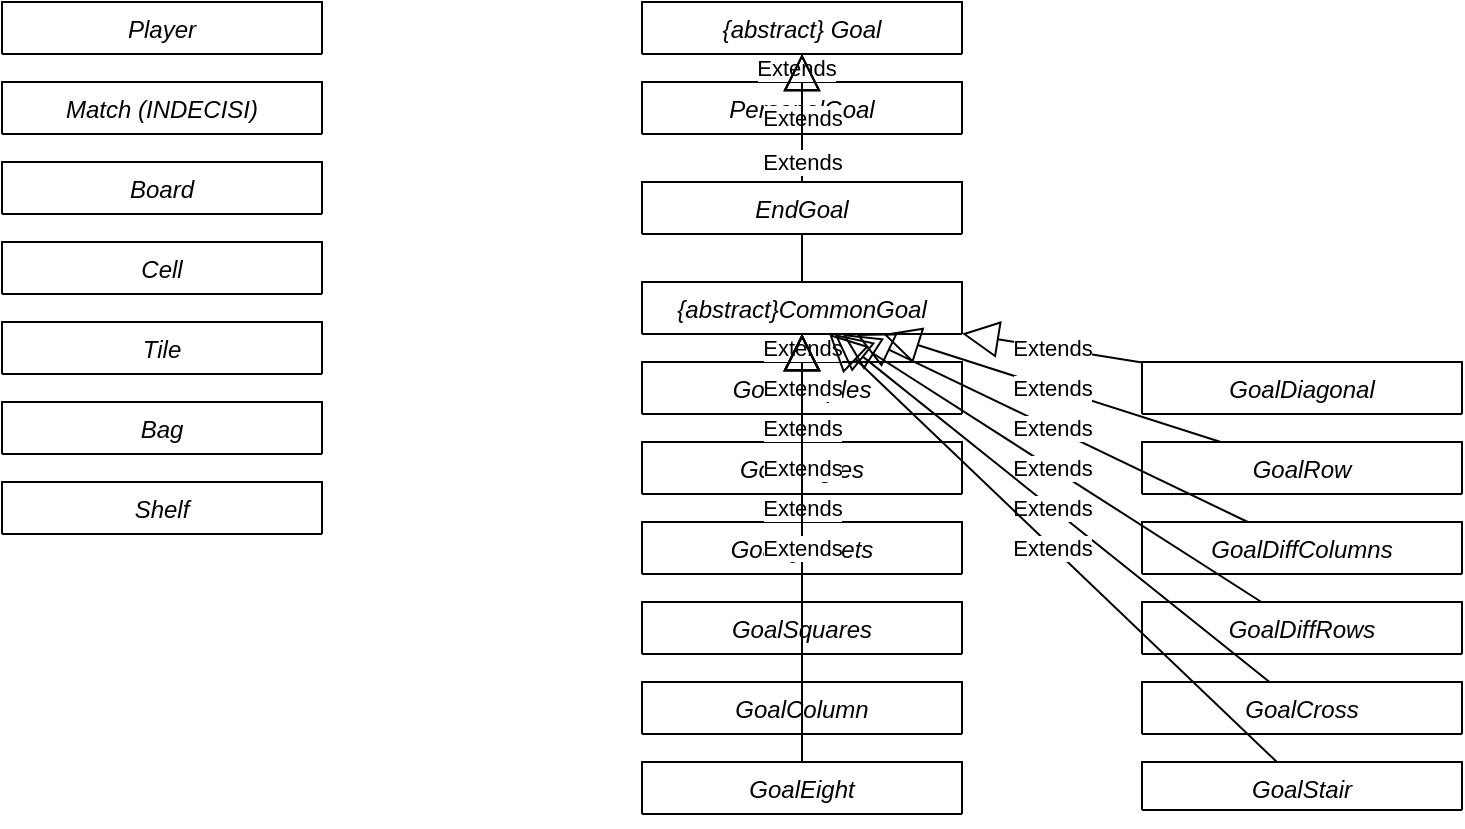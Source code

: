 <mxfile version="21.0.2" type="github">
  <diagram id="C5RBs43oDa-KdzZeNtuy" name="Page-1">
    <mxGraphModel dx="989" dy="578" grid="1" gridSize="10" guides="1" tooltips="1" connect="1" arrows="1" fold="1" page="1" pageScale="1" pageWidth="827" pageHeight="1169" math="0" shadow="0">
      <root>
        <mxCell id="WIyWlLk6GJQsqaUBKTNV-0" />
        <mxCell id="WIyWlLk6GJQsqaUBKTNV-1" parent="WIyWlLk6GJQsqaUBKTNV-0" />
        <mxCell id="zkfFHV4jXpPFQw0GAbJ--0" value="Player" style="swimlane;fontStyle=2;align=center;verticalAlign=top;childLayout=stackLayout;horizontal=1;startSize=26;horizontalStack=0;resizeParent=1;resizeLast=0;collapsible=1;marginBottom=0;rounded=0;shadow=0;strokeWidth=1;" parent="WIyWlLk6GJQsqaUBKTNV-1" vertex="1" collapsed="1">
          <mxGeometry x="20" y="40" width="160" height="26" as="geometry">
            <mxRectangle x="20" y="40" width="230" height="216" as="alternateBounds" />
          </mxGeometry>
        </mxCell>
        <mxCell id="zkfFHV4jXpPFQw0GAbJ--1" value="-nickname: String" style="text;align=left;verticalAlign=top;spacingLeft=4;spacingRight=4;overflow=hidden;rotatable=0;points=[[0,0.5],[1,0.5]];portConstraint=eastwest;" parent="zkfFHV4jXpPFQw0GAbJ--0" vertex="1">
          <mxGeometry y="26" width="230" height="26" as="geometry" />
        </mxCell>
        <mxCell id="e0WzOMO28qVKv0x1JUqY-1" value="-chair: boolean" style="text;align=left;verticalAlign=top;spacingLeft=4;spacingRight=4;overflow=hidden;rotatable=0;points=[[0,0.5],[1,0.5]];portConstraint=eastwest;rounded=0;shadow=0;html=0;" vertex="1" parent="zkfFHV4jXpPFQw0GAbJ--0">
          <mxGeometry y="52" width="230" height="26" as="geometry" />
        </mxCell>
        <mxCell id="e0WzOMO28qVKv0x1JUqY-27" value="-myShelf: Shelf" style="text;align=left;verticalAlign=top;spacingLeft=4;spacingRight=4;overflow=hidden;rotatable=0;points=[[0,0.5],[1,0.5]];portConstraint=eastwest;rounded=0;shadow=0;html=0;" vertex="1" parent="zkfFHV4jXpPFQw0GAbJ--0">
          <mxGeometry y="78" width="230" height="26" as="geometry" />
        </mxCell>
        <mxCell id="e0WzOMO28qVKv0x1JUqY-28" value="-myGoal: PersonalGoal" style="text;align=left;verticalAlign=top;spacingLeft=4;spacingRight=4;overflow=hidden;rotatable=0;points=[[0,0.5],[1,0.5]];portConstraint=eastwest;rounded=0;shadow=0;html=0;" vertex="1" parent="zkfFHV4jXpPFQw0GAbJ--0">
          <mxGeometry y="104" width="230" height="26" as="geometry" />
        </mxCell>
        <mxCell id="zkfFHV4jXpPFQw0GAbJ--4" value="" style="line;html=1;strokeWidth=1;align=left;verticalAlign=middle;spacingTop=-1;spacingLeft=3;spacingRight=3;rotatable=0;labelPosition=right;points=[];portConstraint=eastwest;" parent="zkfFHV4jXpPFQw0GAbJ--0" vertex="1">
          <mxGeometry y="130" width="230" height="8" as="geometry" />
        </mxCell>
        <mxCell id="zkfFHV4jXpPFQw0GAbJ--5" value="+Player(n: String, c: boolean): Player" style="text;align=left;verticalAlign=top;spacingLeft=4;spacingRight=4;overflow=hidden;rotatable=0;points=[[0,0.5],[1,0.5]];portConstraint=eastwest;" parent="zkfFHV4jXpPFQw0GAbJ--0" vertex="1">
          <mxGeometry y="138" width="230" height="26" as="geometry" />
        </mxCell>
        <mxCell id="e0WzOMO28qVKv0x1JUqY-3" value="+getNickname(): String" style="text;align=left;verticalAlign=top;spacingLeft=4;spacingRight=4;overflow=hidden;rotatable=0;points=[[0,0.5],[1,0.5]];portConstraint=eastwest;" vertex="1" parent="zkfFHV4jXpPFQw0GAbJ--0">
          <mxGeometry y="164" width="230" height="26" as="geometry" />
        </mxCell>
        <mxCell id="e0WzOMO28qVKv0x1JUqY-4" value="+getChair(): boolean" style="text;align=left;verticalAlign=top;spacingLeft=4;spacingRight=4;overflow=hidden;rotatable=0;points=[[0,0.5],[1,0.5]];portConstraint=eastwest;" vertex="1" parent="zkfFHV4jXpPFQw0GAbJ--0">
          <mxGeometry y="190" width="230" height="26" as="geometry" />
        </mxCell>
        <mxCell id="e0WzOMO28qVKv0x1JUqY-18" value="Match (INDECISI)" style="swimlane;fontStyle=2;align=center;verticalAlign=top;childLayout=stackLayout;horizontal=1;startSize=26;horizontalStack=0;resizeParent=1;resizeLast=0;collapsible=1;marginBottom=0;rounded=0;shadow=0;strokeWidth=1;" vertex="1" collapsed="1" parent="WIyWlLk6GJQsqaUBKTNV-1">
          <mxGeometry x="20" y="80" width="160" height="26" as="geometry">
            <mxRectangle x="20" y="80" width="300" height="140" as="alternateBounds" />
          </mxGeometry>
        </mxCell>
        <mxCell id="e0WzOMO28qVKv0x1JUqY-19" value="-currentBoard: Board" style="text;align=left;verticalAlign=top;spacingLeft=4;spacingRight=4;overflow=hidden;rotatable=0;points=[[0,0.5],[1,0.5]];portConstraint=eastwest;" vertex="1" parent="e0WzOMO28qVKv0x1JUqY-18">
          <mxGeometry y="26" width="300" height="26" as="geometry" />
        </mxCell>
        <mxCell id="e0WzOMO28qVKv0x1JUqY-20" value="-listOfPlayer: List&lt;Player&gt;" style="text;align=left;verticalAlign=top;spacingLeft=4;spacingRight=4;overflow=hidden;rotatable=0;points=[[0,0.5],[1,0.5]];portConstraint=eastwest;" vertex="1" parent="e0WzOMO28qVKv0x1JUqY-18">
          <mxGeometry y="52" width="300" height="26" as="geometry" />
        </mxCell>
        <mxCell id="e0WzOMO28qVKv0x1JUqY-24" value="-firstMatch: boolean" style="text;align=left;verticalAlign=top;spacingLeft=4;spacingRight=4;overflow=hidden;rotatable=0;points=[[0,0.5],[1,0.5]];portConstraint=eastwest;" vertex="1" parent="e0WzOMO28qVKv0x1JUqY-18">
          <mxGeometry y="78" width="300" height="26" as="geometry" />
        </mxCell>
        <mxCell id="e0WzOMO28qVKv0x1JUqY-22" value="" style="line;html=1;strokeWidth=1;align=left;verticalAlign=middle;spacingTop=-1;spacingLeft=3;spacingRight=3;rotatable=0;labelPosition=right;points=[];portConstraint=eastwest;" vertex="1" parent="e0WzOMO28qVKv0x1JUqY-18">
          <mxGeometry y="104" width="300" height="8" as="geometry" />
        </mxCell>
        <mxCell id="e0WzOMO28qVKv0x1JUqY-23" value="+Match(fm: boolean, pl: List&lt;Player&gt;): Match" style="text;align=left;verticalAlign=top;spacingLeft=4;spacingRight=4;overflow=hidden;rotatable=0;points=[[0,0.5],[1,0.5]];portConstraint=eastwest;" vertex="1" parent="e0WzOMO28qVKv0x1JUqY-18">
          <mxGeometry y="112" width="300" height="26" as="geometry" />
        </mxCell>
        <mxCell id="e0WzOMO28qVKv0x1JUqY-29" value="Cell" style="swimlane;fontStyle=2;align=center;verticalAlign=top;childLayout=stackLayout;horizontal=1;startSize=26;horizontalStack=0;resizeParent=1;resizeLast=0;collapsible=1;marginBottom=0;rounded=0;shadow=0;strokeWidth=1;" vertex="1" collapsed="1" parent="WIyWlLk6GJQsqaUBKTNV-1">
          <mxGeometry x="20" y="160" width="160" height="26" as="geometry">
            <mxRectangle x="20" y="160" width="300" height="170" as="alternateBounds" />
          </mxGeometry>
        </mxCell>
        <mxCell id="e0WzOMO28qVKv0x1JUqY-34" value="-type: int&#xa;" style="text;align=left;verticalAlign=top;spacingLeft=4;spacingRight=4;overflow=hidden;rotatable=0;points=[[0,0.5],[1,0.5]];portConstraint=eastwest;" vertex="1" parent="e0WzOMO28qVKv0x1JUqY-29">
          <mxGeometry y="26" width="300" height="26" as="geometry" />
        </mxCell>
        <mxCell id="e0WzOMO28qVKv0x1JUqY-39" value="-containedTile: Tile&#xa;" style="text;align=left;verticalAlign=top;spacingLeft=4;spacingRight=4;overflow=hidden;rotatable=0;points=[[0,0.5],[1,0.5]];portConstraint=eastwest;" vertex="1" parent="e0WzOMO28qVKv0x1JUqY-29">
          <mxGeometry y="52" width="300" height="26" as="geometry" />
        </mxCell>
        <mxCell id="e0WzOMO28qVKv0x1JUqY-40" value="-containedTile: Tile&#xa;" style="text;align=left;verticalAlign=top;spacingLeft=4;spacingRight=4;overflow=hidden;rotatable=0;points=[[0,0.5],[1,0.5]];portConstraint=eastwest;" vertex="1" parent="e0WzOMO28qVKv0x1JUqY-29">
          <mxGeometry y="78" width="300" height="26" as="geometry" />
        </mxCell>
        <mxCell id="e0WzOMO28qVKv0x1JUqY-35" value="" style="line;html=1;strokeWidth=1;align=left;verticalAlign=middle;spacingTop=-1;spacingLeft=3;spacingRight=3;rotatable=0;labelPosition=right;points=[];portConstraint=eastwest;" vertex="1" parent="e0WzOMO28qVKv0x1JUqY-29">
          <mxGeometry y="104" width="300" height="8" as="geometry" />
        </mxCell>
        <mxCell id="e0WzOMO28qVKv0x1JUqY-36" value="+Cell(t: int): Cell" style="text;align=left;verticalAlign=top;spacingLeft=4;spacingRight=4;overflow=hidden;rotatable=0;points=[[0,0.5],[1,0.5]];portConstraint=eastwest;" vertex="1" parent="e0WzOMO28qVKv0x1JUqY-29">
          <mxGeometry y="112" width="300" height="26" as="geometry" />
        </mxCell>
        <mxCell id="e0WzOMO28qVKv0x1JUqY-41" value="+isEmpty(): boolean" style="text;align=left;verticalAlign=top;spacingLeft=4;spacingRight=4;overflow=hidden;rotatable=0;points=[[0,0.5],[1,0.5]];portConstraint=eastwest;" vertex="1" parent="e0WzOMO28qVKv0x1JUqY-29">
          <mxGeometry y="138" width="300" height="26" as="geometry" />
        </mxCell>
        <mxCell id="e0WzOMO28qVKv0x1JUqY-42" value="Tile" style="swimlane;fontStyle=2;align=center;verticalAlign=top;childLayout=stackLayout;horizontal=1;startSize=26;horizontalStack=0;resizeParent=1;resizeLast=0;collapsible=1;marginBottom=0;rounded=0;shadow=0;strokeWidth=1;" vertex="1" collapsed="1" parent="WIyWlLk6GJQsqaUBKTNV-1">
          <mxGeometry x="20" y="200" width="160" height="26" as="geometry">
            <mxRectangle x="420" y="40" width="300" height="90" as="alternateBounds" />
          </mxGeometry>
        </mxCell>
        <mxCell id="e0WzOMO28qVKv0x1JUqY-43" value="-color: Color" style="text;align=left;verticalAlign=top;spacingLeft=4;spacingRight=4;overflow=hidden;rotatable=0;points=[[0,0.5],[1,0.5]];portConstraint=eastwest;" vertex="1" parent="e0WzOMO28qVKv0x1JUqY-42">
          <mxGeometry y="26" width="300" height="26" as="geometry" />
        </mxCell>
        <mxCell id="e0WzOMO28qVKv0x1JUqY-46" value="" style="line;html=1;strokeWidth=1;align=left;verticalAlign=middle;spacingTop=-1;spacingLeft=3;spacingRight=3;rotatable=0;labelPosition=right;points=[];portConstraint=eastwest;" vertex="1" parent="e0WzOMO28qVKv0x1JUqY-42">
          <mxGeometry y="52" width="300" height="8" as="geometry" />
        </mxCell>
        <mxCell id="e0WzOMO28qVKv0x1JUqY-48" value="+Tile(c: Color): Tile" style="text;align=left;verticalAlign=top;spacingLeft=4;spacingRight=4;overflow=hidden;rotatable=0;points=[[0,0.5],[1,0.5]];portConstraint=eastwest;" vertex="1" parent="e0WzOMO28qVKv0x1JUqY-42">
          <mxGeometry y="60" width="300" height="26" as="geometry" />
        </mxCell>
        <mxCell id="e0WzOMO28qVKv0x1JUqY-49" value="Bag" style="swimlane;fontStyle=2;align=center;verticalAlign=top;childLayout=stackLayout;horizontal=1;startSize=26;horizontalStack=0;resizeParent=1;resizeLast=0;collapsible=1;marginBottom=0;rounded=0;shadow=0;strokeWidth=1;" vertex="1" collapsed="1" parent="WIyWlLk6GJQsqaUBKTNV-1">
          <mxGeometry x="20" y="240" width="160" height="26" as="geometry">
            <mxRectangle x="414" y="56" width="300" height="94" as="alternateBounds" />
          </mxGeometry>
        </mxCell>
        <mxCell id="e0WzOMO28qVKv0x1JUqY-50" value="-containedTiles: List&lt;Tile&gt;" style="text;align=left;verticalAlign=top;spacingLeft=4;spacingRight=4;overflow=hidden;rotatable=0;points=[[0,0.5],[1,0.5]];portConstraint=eastwest;" vertex="1" parent="e0WzOMO28qVKv0x1JUqY-49">
          <mxGeometry y="26" width="300" height="26" as="geometry" />
        </mxCell>
        <mxCell id="e0WzOMO28qVKv0x1JUqY-51" value="" style="line;html=1;strokeWidth=1;align=left;verticalAlign=middle;spacingTop=-1;spacingLeft=3;spacingRight=3;rotatable=0;labelPosition=right;points=[];portConstraint=eastwest;" vertex="1" parent="e0WzOMO28qVKv0x1JUqY-49">
          <mxGeometry y="52" width="300" height="8" as="geometry" />
        </mxCell>
        <mxCell id="e0WzOMO28qVKv0x1JUqY-52" value="+Bag(): Bag" style="text;align=left;verticalAlign=top;spacingLeft=4;spacingRight=4;overflow=hidden;rotatable=0;points=[[0,0.5],[1,0.5]];portConstraint=eastwest;" vertex="1" parent="e0WzOMO28qVKv0x1JUqY-49">
          <mxGeometry y="60" width="300" height="26" as="geometry" />
        </mxCell>
        <mxCell id="e0WzOMO28qVKv0x1JUqY-61" value="{abstract} Goal" style="swimlane;fontStyle=2;align=center;verticalAlign=top;childLayout=stackLayout;horizontal=1;startSize=26;horizontalStack=0;resizeParent=1;resizeLast=0;collapsible=1;marginBottom=0;rounded=0;shadow=0;strokeWidth=1;" vertex="1" collapsed="1" parent="WIyWlLk6GJQsqaUBKTNV-1">
          <mxGeometry x="340" y="40" width="160" height="26" as="geometry">
            <mxRectangle x="20" y="280" width="230" height="60" as="alternateBounds" />
          </mxGeometry>
        </mxCell>
        <mxCell id="e0WzOMO28qVKv0x1JUqY-66" value="" style="line;html=1;strokeWidth=1;align=left;verticalAlign=middle;spacingTop=-1;spacingLeft=3;spacingRight=3;rotatable=0;labelPosition=right;points=[];portConstraint=eastwest;" vertex="1" parent="e0WzOMO28qVKv0x1JUqY-61">
          <mxGeometry y="26" width="230" height="8" as="geometry" />
        </mxCell>
        <mxCell id="e0WzOMO28qVKv0x1JUqY-67" value="+ isCompleted(): boolean" style="text;align=left;verticalAlign=top;spacingLeft=4;spacingRight=4;overflow=hidden;rotatable=0;points=[[0,0.5],[1,0.5]];portConstraint=eastwest;" vertex="1" parent="e0WzOMO28qVKv0x1JUqY-61">
          <mxGeometry y="34" width="230" height="26" as="geometry" />
        </mxCell>
        <mxCell id="e0WzOMO28qVKv0x1JUqY-70" value="PersonalGoal" style="swimlane;fontStyle=2;align=center;verticalAlign=top;childLayout=stackLayout;horizontal=1;startSize=26;horizontalStack=0;resizeParent=1;resizeLast=0;collapsible=1;marginBottom=0;rounded=0;shadow=0;strokeWidth=1;" vertex="1" collapsed="1" parent="WIyWlLk6GJQsqaUBKTNV-1">
          <mxGeometry x="340" y="80" width="160" height="26" as="geometry">
            <mxRectangle x="410" y="350" width="230" height="164" as="alternateBounds" />
          </mxGeometry>
        </mxCell>
        <mxCell id="e0WzOMO28qVKv0x1JUqY-73" value="-playerShelf: Shelf" style="text;align=left;verticalAlign=top;spacingLeft=4;spacingRight=4;overflow=hidden;rotatable=0;points=[[0,0.5],[1,0.5]];portConstraint=eastwest;" vertex="1" parent="e0WzOMO28qVKv0x1JUqY-70">
          <mxGeometry y="26" width="230" height="26" as="geometry" />
        </mxCell>
        <mxCell id="e0WzOMO28qVKv0x1JUqY-83" value="-goalMatrix: Color[6][5]" style="text;align=left;verticalAlign=top;spacingLeft=4;spacingRight=4;overflow=hidden;rotatable=0;points=[[0,0.5],[1,0.5]];portConstraint=eastwest;" vertex="1" parent="e0WzOMO28qVKv0x1JUqY-70">
          <mxGeometry y="52" width="230" height="26" as="geometry" />
        </mxCell>
        <mxCell id="e0WzOMO28qVKv0x1JUqY-71" value="" style="line;html=1;strokeWidth=1;align=left;verticalAlign=middle;spacingTop=-1;spacingLeft=3;spacingRight=3;rotatable=0;labelPosition=right;points=[];portConstraint=eastwest;" vertex="1" parent="e0WzOMO28qVKv0x1JUqY-70">
          <mxGeometry y="78" width="230" height="8" as="geometry" />
        </mxCell>
        <mxCell id="e0WzOMO28qVKv0x1JUqY-72" value="+PersonalGoal(ps: Shelf): PersonalGoal" style="text;align=left;verticalAlign=top;spacingLeft=4;spacingRight=4;overflow=hidden;rotatable=0;points=[[0,0.5],[1,0.5]];portConstraint=eastwest;" vertex="1" parent="e0WzOMO28qVKv0x1JUqY-70">
          <mxGeometry y="86" width="230" height="26" as="geometry" />
        </mxCell>
        <mxCell id="e0WzOMO28qVKv0x1JUqY-82" value="+getScore(): int" style="text;align=left;verticalAlign=top;spacingLeft=4;spacingRight=4;overflow=hidden;rotatable=0;points=[[0,0.5],[1,0.5]];portConstraint=eastwest;" vertex="1" parent="e0WzOMO28qVKv0x1JUqY-70">
          <mxGeometry y="112" width="230" height="26" as="geometry" />
        </mxCell>
        <mxCell id="e0WzOMO28qVKv0x1JUqY-89" value="+getGoal(): Color[6][5]" style="text;align=left;verticalAlign=top;spacingLeft=4;spacingRight=4;overflow=hidden;rotatable=0;points=[[0,0.5],[1,0.5]];portConstraint=eastwest;" vertex="1" parent="e0WzOMO28qVKv0x1JUqY-70">
          <mxGeometry y="138" width="230" height="26" as="geometry" />
        </mxCell>
        <mxCell id="e0WzOMO28qVKv0x1JUqY-74" value="{abstract}CommonGoal" style="swimlane;fontStyle=2;align=center;verticalAlign=top;childLayout=stackLayout;horizontal=1;startSize=26;horizontalStack=0;resizeParent=1;resizeLast=0;collapsible=1;marginBottom=0;rounded=0;shadow=0;strokeWidth=1;" vertex="1" collapsed="1" parent="WIyWlLk6GJQsqaUBKTNV-1">
          <mxGeometry x="340" y="180" width="160" height="26" as="geometry">
            <mxRectangle x="360" y="340" width="230" height="112" as="alternateBounds" />
          </mxGeometry>
        </mxCell>
        <mxCell id="e0WzOMO28qVKv0x1JUqY-75" value="+numberOfPlayer: int" style="text;align=left;verticalAlign=top;spacingLeft=4;spacingRight=4;overflow=hidden;rotatable=0;points=[[0,0.5],[1,0.5]];portConstraint=eastwest;" vertex="1" parent="e0WzOMO28qVKv0x1JUqY-74">
          <mxGeometry y="26" width="230" height="26" as="geometry" />
        </mxCell>
        <mxCell id="e0WzOMO28qVKv0x1JUqY-90" value="+numberOfCompleted: int" style="text;align=left;verticalAlign=top;spacingLeft=4;spacingRight=4;overflow=hidden;rotatable=0;points=[[0,0.5],[1,0.5]];portConstraint=eastwest;" vertex="1" parent="e0WzOMO28qVKv0x1JUqY-74">
          <mxGeometry y="52" width="230" height="26" as="geometry" />
        </mxCell>
        <mxCell id="e0WzOMO28qVKv0x1JUqY-76" value="" style="line;html=1;strokeWidth=1;align=left;verticalAlign=middle;spacingTop=-1;spacingLeft=3;spacingRight=3;rotatable=0;labelPosition=right;points=[];portConstraint=eastwest;" vertex="1" parent="e0WzOMO28qVKv0x1JUqY-74">
          <mxGeometry y="78" width="230" height="8" as="geometry" />
        </mxCell>
        <mxCell id="e0WzOMO28qVKv0x1JUqY-77" value="+getScore(): int" style="text;align=left;verticalAlign=top;spacingLeft=4;spacingRight=4;overflow=hidden;rotatable=0;points=[[0,0.5],[1,0.5]];portConstraint=eastwest;" vertex="1" parent="e0WzOMO28qVKv0x1JUqY-74">
          <mxGeometry y="86" width="230" height="26" as="geometry" />
        </mxCell>
        <mxCell id="e0WzOMO28qVKv0x1JUqY-85" value="Extends" style="endArrow=block;endSize=16;endFill=0;html=1;rounded=0;" edge="1" parent="WIyWlLk6GJQsqaUBKTNV-1" source="e0WzOMO28qVKv0x1JUqY-70" target="e0WzOMO28qVKv0x1JUqY-67">
          <mxGeometry x="0.057" y="3" width="160" relative="1" as="geometry">
            <mxPoint x="616.8" y="80.13" as="sourcePoint" />
            <mxPoint x="850" y="92.71" as="targetPoint" />
            <mxPoint as="offset" />
          </mxGeometry>
        </mxCell>
        <mxCell id="e0WzOMO28qVKv0x1JUqY-86" value="Extends" style="endArrow=block;endSize=16;endFill=0;html=1;rounded=0;exitX=0.5;exitY=0;exitDx=0;exitDy=0;startArrow=none;" edge="1" parent="WIyWlLk6GJQsqaUBKTNV-1" source="e0WzOMO28qVKv0x1JUqY-78" target="e0WzOMO28qVKv0x1JUqY-67">
          <mxGeometry width="160" relative="1" as="geometry">
            <mxPoint x="650" y="-99" as="sourcePoint" />
            <mxPoint x="807" y="-136" as="targetPoint" />
            <Array as="points" />
          </mxGeometry>
        </mxCell>
        <mxCell id="e0WzOMO28qVKv0x1JUqY-87" value="Extends" style="endArrow=block;endSize=16;endFill=0;html=1;rounded=0;" edge="1" parent="WIyWlLk6GJQsqaUBKTNV-1" source="e0WzOMO28qVKv0x1JUqY-78" target="e0WzOMO28qVKv0x1JUqY-67">
          <mxGeometry x="-0.688" width="160" relative="1" as="geometry">
            <mxPoint x="643.698" y="120" as="sourcePoint" />
            <mxPoint x="817" y="74" as="targetPoint" />
            <mxPoint as="offset" />
          </mxGeometry>
        </mxCell>
        <mxCell id="e0WzOMO28qVKv0x1JUqY-92" value="GoalCouples" style="swimlane;fontStyle=2;align=center;verticalAlign=top;childLayout=stackLayout;horizontal=1;startSize=26;horizontalStack=0;resizeParent=1;resizeLast=0;collapsible=1;marginBottom=0;rounded=0;shadow=0;strokeWidth=1;" vertex="1" collapsed="1" parent="WIyWlLk6GJQsqaUBKTNV-1">
          <mxGeometry x="340" y="220" width="160" height="26" as="geometry">
            <mxRectangle x="220" y="340" width="230" height="34" as="alternateBounds" />
          </mxGeometry>
        </mxCell>
        <mxCell id="e0WzOMO28qVKv0x1JUqY-95" value="" style="line;html=1;strokeWidth=1;align=left;verticalAlign=middle;spacingTop=-1;spacingLeft=3;spacingRight=3;rotatable=0;labelPosition=right;points=[];portConstraint=eastwest;" vertex="1" parent="e0WzOMO28qVKv0x1JUqY-92">
          <mxGeometry y="26" width="230" height="8" as="geometry" />
        </mxCell>
        <mxCell id="e0WzOMO28qVKv0x1JUqY-97" value="GoalQuartets" style="swimlane;fontStyle=2;align=center;verticalAlign=top;childLayout=stackLayout;horizontal=1;startSize=26;horizontalStack=0;resizeParent=1;resizeLast=0;collapsible=1;marginBottom=0;rounded=0;shadow=0;strokeWidth=1;" vertex="1" collapsed="1" parent="WIyWlLk6GJQsqaUBKTNV-1">
          <mxGeometry x="340" y="300" width="160" height="26" as="geometry">
            <mxRectangle x="220" y="420" width="230" height="34" as="alternateBounds" />
          </mxGeometry>
        </mxCell>
        <mxCell id="e0WzOMO28qVKv0x1JUqY-98" value="" style="line;html=1;strokeWidth=1;align=left;verticalAlign=middle;spacingTop=-1;spacingLeft=3;spacingRight=3;rotatable=0;labelPosition=right;points=[];portConstraint=eastwest;" vertex="1" parent="e0WzOMO28qVKv0x1JUqY-97">
          <mxGeometry y="26" width="230" height="8" as="geometry" />
        </mxCell>
        <mxCell id="e0WzOMO28qVKv0x1JUqY-99" value="GoalSquares" style="swimlane;fontStyle=2;align=center;verticalAlign=top;childLayout=stackLayout;horizontal=1;startSize=26;horizontalStack=0;resizeParent=1;resizeLast=0;collapsible=1;marginBottom=0;rounded=0;shadow=0;strokeWidth=1;" vertex="1" collapsed="1" parent="WIyWlLk6GJQsqaUBKTNV-1">
          <mxGeometry x="340" y="340" width="160" height="26" as="geometry">
            <mxRectangle x="220" y="460" width="230" height="34" as="alternateBounds" />
          </mxGeometry>
        </mxCell>
        <mxCell id="e0WzOMO28qVKv0x1JUqY-100" value="" style="line;html=1;strokeWidth=1;align=left;verticalAlign=middle;spacingTop=-1;spacingLeft=3;spacingRight=3;rotatable=0;labelPosition=right;points=[];portConstraint=eastwest;" vertex="1" parent="e0WzOMO28qVKv0x1JUqY-99">
          <mxGeometry y="26" width="230" height="8" as="geometry" />
        </mxCell>
        <mxCell id="e0WzOMO28qVKv0x1JUqY-101" value="GoalDiagonal" style="swimlane;fontStyle=2;align=center;verticalAlign=top;childLayout=stackLayout;horizontal=1;startSize=26;horizontalStack=0;resizeParent=1;resizeLast=0;collapsible=1;marginBottom=0;rounded=0;shadow=0;strokeWidth=1;" vertex="1" collapsed="1" parent="WIyWlLk6GJQsqaUBKTNV-1">
          <mxGeometry x="590" y="220" width="160" height="26" as="geometry">
            <mxRectangle x="470" y="340" width="230" height="34" as="alternateBounds" />
          </mxGeometry>
        </mxCell>
        <mxCell id="e0WzOMO28qVKv0x1JUqY-102" value="" style="line;html=1;strokeWidth=1;align=left;verticalAlign=middle;spacingTop=-1;spacingLeft=3;spacingRight=3;rotatable=0;labelPosition=right;points=[];portConstraint=eastwest;" vertex="1" parent="e0WzOMO28qVKv0x1JUqY-101">
          <mxGeometry y="26" width="230" height="8" as="geometry" />
        </mxCell>
        <mxCell id="e0WzOMO28qVKv0x1JUqY-103" value="GoalColumn" style="swimlane;fontStyle=2;align=center;verticalAlign=top;childLayout=stackLayout;horizontal=1;startSize=26;horizontalStack=0;resizeParent=1;resizeLast=0;collapsible=1;marginBottom=0;rounded=0;shadow=0;strokeWidth=1;" vertex="1" collapsed="1" parent="WIyWlLk6GJQsqaUBKTNV-1">
          <mxGeometry x="340" y="380" width="160" height="26" as="geometry">
            <mxRectangle x="220" y="500" width="230" height="34" as="alternateBounds" />
          </mxGeometry>
        </mxCell>
        <mxCell id="e0WzOMO28qVKv0x1JUqY-104" value="" style="line;html=1;strokeWidth=1;align=left;verticalAlign=middle;spacingTop=-1;spacingLeft=3;spacingRight=3;rotatable=0;labelPosition=right;points=[];portConstraint=eastwest;" vertex="1" parent="e0WzOMO28qVKv0x1JUqY-103">
          <mxGeometry y="26" width="230" height="8" as="geometry" />
        </mxCell>
        <mxCell id="e0WzOMO28qVKv0x1JUqY-105" value="GoalEight" style="swimlane;fontStyle=2;align=center;verticalAlign=top;childLayout=stackLayout;horizontal=1;startSize=26;horizontalStack=0;resizeParent=1;resizeLast=0;collapsible=1;marginBottom=0;rounded=0;shadow=0;strokeWidth=1;" vertex="1" collapsed="1" parent="WIyWlLk6GJQsqaUBKTNV-1">
          <mxGeometry x="340" y="420" width="160" height="26" as="geometry">
            <mxRectangle x="220" y="540" width="230" height="34" as="alternateBounds" />
          </mxGeometry>
        </mxCell>
        <mxCell id="e0WzOMO28qVKv0x1JUqY-106" value="" style="line;html=1;strokeWidth=1;align=left;verticalAlign=middle;spacingTop=-1;spacingLeft=3;spacingRight=3;rotatable=0;labelPosition=right;points=[];portConstraint=eastwest;" vertex="1" parent="e0WzOMO28qVKv0x1JUqY-105">
          <mxGeometry y="26" width="230" height="8" as="geometry" />
        </mxCell>
        <mxCell id="e0WzOMO28qVKv0x1JUqY-109" value="GoalRow" style="swimlane;fontStyle=2;align=center;verticalAlign=top;childLayout=stackLayout;horizontal=1;startSize=26;horizontalStack=0;resizeParent=1;resizeLast=0;collapsible=1;marginBottom=0;rounded=0;shadow=0;strokeWidth=1;" vertex="1" collapsed="1" parent="WIyWlLk6GJQsqaUBKTNV-1">
          <mxGeometry x="590" y="260" width="160" height="26" as="geometry">
            <mxRectangle x="470" y="380" width="230" height="34" as="alternateBounds" />
          </mxGeometry>
        </mxCell>
        <mxCell id="e0WzOMO28qVKv0x1JUqY-110" value="" style="line;html=1;strokeWidth=1;align=left;verticalAlign=middle;spacingTop=-1;spacingLeft=3;spacingRight=3;rotatable=0;labelPosition=right;points=[];portConstraint=eastwest;" vertex="1" parent="e0WzOMO28qVKv0x1JUqY-109">
          <mxGeometry y="26" width="230" height="8" as="geometry" />
        </mxCell>
        <mxCell id="e0WzOMO28qVKv0x1JUqY-111" value="GoalDiffColumns" style="swimlane;fontStyle=2;align=center;verticalAlign=top;childLayout=stackLayout;horizontal=1;startSize=26;horizontalStack=0;resizeParent=1;resizeLast=0;collapsible=1;marginBottom=0;rounded=0;shadow=0;strokeWidth=1;" vertex="1" collapsed="1" parent="WIyWlLk6GJQsqaUBKTNV-1">
          <mxGeometry x="590" y="300" width="160" height="26" as="geometry">
            <mxRectangle x="470" y="420" width="230" height="34" as="alternateBounds" />
          </mxGeometry>
        </mxCell>
        <mxCell id="e0WzOMO28qVKv0x1JUqY-112" value="" style="line;html=1;strokeWidth=1;align=left;verticalAlign=middle;spacingTop=-1;spacingLeft=3;spacingRight=3;rotatable=0;labelPosition=right;points=[];portConstraint=eastwest;" vertex="1" parent="e0WzOMO28qVKv0x1JUqY-111">
          <mxGeometry y="26" width="230" height="8" as="geometry" />
        </mxCell>
        <mxCell id="e0WzOMO28qVKv0x1JUqY-113" value="GoalDiffRows" style="swimlane;fontStyle=2;align=center;verticalAlign=top;childLayout=stackLayout;horizontal=1;startSize=26;horizontalStack=0;resizeParent=1;resizeLast=0;collapsible=1;marginBottom=0;rounded=0;shadow=0;strokeWidth=1;" vertex="1" collapsed="1" parent="WIyWlLk6GJQsqaUBKTNV-1">
          <mxGeometry x="590" y="340" width="160" height="26" as="geometry">
            <mxRectangle x="470" y="460" width="230" height="34" as="alternateBounds" />
          </mxGeometry>
        </mxCell>
        <mxCell id="e0WzOMO28qVKv0x1JUqY-114" value="" style="line;html=1;strokeWidth=1;align=left;verticalAlign=middle;spacingTop=-1;spacingLeft=3;spacingRight=3;rotatable=0;labelPosition=right;points=[];portConstraint=eastwest;" vertex="1" parent="e0WzOMO28qVKv0x1JUqY-113">
          <mxGeometry y="26" width="230" height="8" as="geometry" />
        </mxCell>
        <mxCell id="e0WzOMO28qVKv0x1JUqY-115" value="GoalCross" style="swimlane;fontStyle=2;align=center;verticalAlign=top;childLayout=stackLayout;horizontal=1;startSize=26;horizontalStack=0;resizeParent=1;resizeLast=0;collapsible=1;marginBottom=0;rounded=0;shadow=0;strokeWidth=1;" vertex="1" collapsed="1" parent="WIyWlLk6GJQsqaUBKTNV-1">
          <mxGeometry x="590" y="380" width="160" height="26" as="geometry">
            <mxRectangle x="470" y="500" width="230" height="34" as="alternateBounds" />
          </mxGeometry>
        </mxCell>
        <mxCell id="e0WzOMO28qVKv0x1JUqY-116" value="" style="line;html=1;strokeWidth=1;align=left;verticalAlign=middle;spacingTop=-1;spacingLeft=3;spacingRight=3;rotatable=0;labelPosition=right;points=[];portConstraint=eastwest;" vertex="1" parent="e0WzOMO28qVKv0x1JUqY-115">
          <mxGeometry y="26" width="230" height="8" as="geometry" />
        </mxCell>
        <mxCell id="e0WzOMO28qVKv0x1JUqY-117" value="GoalStair" style="swimlane;fontStyle=2;align=center;verticalAlign=top;childLayout=stackLayout;horizontal=1;startSize=26;horizontalStack=0;resizeParent=1;resizeLast=0;collapsible=1;marginBottom=0;rounded=0;shadow=0;strokeWidth=1;" vertex="1" collapsed="1" parent="WIyWlLk6GJQsqaUBKTNV-1">
          <mxGeometry x="590" y="420" width="160" height="24" as="geometry">
            <mxRectangle x="460" y="576" width="230" height="34" as="alternateBounds" />
          </mxGeometry>
        </mxCell>
        <mxCell id="e0WzOMO28qVKv0x1JUqY-118" value="" style="line;html=1;strokeWidth=1;align=left;verticalAlign=middle;spacingTop=-1;spacingLeft=3;spacingRight=3;rotatable=0;labelPosition=right;points=[];portConstraint=eastwest;" vertex="1" parent="e0WzOMO28qVKv0x1JUqY-117">
          <mxGeometry y="26" width="230" height="8" as="geometry" />
        </mxCell>
        <mxCell id="e0WzOMO28qVKv0x1JUqY-107" value="GoalAngles" style="swimlane;fontStyle=2;align=center;verticalAlign=top;childLayout=stackLayout;horizontal=1;startSize=26;horizontalStack=0;resizeParent=1;resizeLast=0;collapsible=1;marginBottom=0;rounded=0;shadow=0;strokeWidth=1;" vertex="1" collapsed="1" parent="WIyWlLk6GJQsqaUBKTNV-1">
          <mxGeometry x="340" y="260" width="160" height="26" as="geometry">
            <mxRectangle x="220" y="380" width="230" height="34" as="alternateBounds" />
          </mxGeometry>
        </mxCell>
        <mxCell id="e0WzOMO28qVKv0x1JUqY-108" value="" style="line;html=1;strokeWidth=1;align=left;verticalAlign=middle;spacingTop=-1;spacingLeft=3;spacingRight=3;rotatable=0;labelPosition=right;points=[];portConstraint=eastwest;" vertex="1" parent="e0WzOMO28qVKv0x1JUqY-107">
          <mxGeometry y="26" width="230" height="8" as="geometry" />
        </mxCell>
        <mxCell id="e0WzOMO28qVKv0x1JUqY-124" value="Extends" style="endArrow=block;endSize=16;endFill=0;html=1;rounded=0;" edge="1" parent="WIyWlLk6GJQsqaUBKTNV-1" source="e0WzOMO28qVKv0x1JUqY-92" target="e0WzOMO28qVKv0x1JUqY-74">
          <mxGeometry width="160" relative="1" as="geometry">
            <mxPoint x="640" y="-10" as="sourcePoint" />
            <mxPoint x="800" y="-10" as="targetPoint" />
          </mxGeometry>
        </mxCell>
        <mxCell id="e0WzOMO28qVKv0x1JUqY-125" value="Extends" style="endArrow=block;endSize=16;endFill=0;html=1;rounded=0;" edge="1" parent="WIyWlLk6GJQsqaUBKTNV-1" source="e0WzOMO28qVKv0x1JUqY-107" target="e0WzOMO28qVKv0x1JUqY-74">
          <mxGeometry width="160" relative="1" as="geometry">
            <mxPoint x="652" y="30" as="sourcePoint" />
            <mxPoint x="792" y="-54" as="targetPoint" />
          </mxGeometry>
        </mxCell>
        <mxCell id="e0WzOMO28qVKv0x1JUqY-126" value="Extends" style="endArrow=block;endSize=16;endFill=0;html=1;rounded=0;" edge="1" parent="WIyWlLk6GJQsqaUBKTNV-1" source="e0WzOMO28qVKv0x1JUqY-97" target="e0WzOMO28qVKv0x1JUqY-74">
          <mxGeometry width="160" relative="1" as="geometry">
            <mxPoint x="662" y="40" as="sourcePoint" />
            <mxPoint x="802" y="-44" as="targetPoint" />
          </mxGeometry>
        </mxCell>
        <mxCell id="e0WzOMO28qVKv0x1JUqY-127" value="Extends" style="endArrow=block;endSize=16;endFill=0;html=1;rounded=0;" edge="1" parent="WIyWlLk6GJQsqaUBKTNV-1" source="e0WzOMO28qVKv0x1JUqY-99" target="e0WzOMO28qVKv0x1JUqY-74">
          <mxGeometry width="160" relative="1" as="geometry">
            <mxPoint x="672" y="50" as="sourcePoint" />
            <mxPoint x="812" y="-34" as="targetPoint" />
          </mxGeometry>
        </mxCell>
        <mxCell id="e0WzOMO28qVKv0x1JUqY-128" value="Extends" style="endArrow=block;endSize=16;endFill=0;html=1;rounded=0;" edge="1" parent="WIyWlLk6GJQsqaUBKTNV-1" source="e0WzOMO28qVKv0x1JUqY-103" target="e0WzOMO28qVKv0x1JUqY-74">
          <mxGeometry width="160" relative="1" as="geometry">
            <mxPoint x="682" y="60" as="sourcePoint" />
            <mxPoint x="822" y="-24" as="targetPoint" />
          </mxGeometry>
        </mxCell>
        <mxCell id="e0WzOMO28qVKv0x1JUqY-129" value="Extends" style="endArrow=block;endSize=16;endFill=0;html=1;rounded=0;" edge="1" parent="WIyWlLk6GJQsqaUBKTNV-1" source="e0WzOMO28qVKv0x1JUqY-105" target="e0WzOMO28qVKv0x1JUqY-74">
          <mxGeometry width="160" relative="1" as="geometry">
            <mxPoint x="692" y="70" as="sourcePoint" />
            <mxPoint x="832" y="-14" as="targetPoint" />
          </mxGeometry>
        </mxCell>
        <mxCell id="e0WzOMO28qVKv0x1JUqY-130" value="Extends" style="endArrow=block;endSize=16;endFill=0;html=1;rounded=0;" edge="1" parent="WIyWlLk6GJQsqaUBKTNV-1" source="e0WzOMO28qVKv0x1JUqY-101" target="e0WzOMO28qVKv0x1JUqY-74">
          <mxGeometry width="160" relative="1" as="geometry">
            <mxPoint x="702" y="80" as="sourcePoint" />
            <mxPoint x="842" y="-4" as="targetPoint" />
          </mxGeometry>
        </mxCell>
        <mxCell id="e0WzOMO28qVKv0x1JUqY-131" value="Extends" style="endArrow=block;endSize=16;endFill=0;html=1;rounded=0;" edge="1" parent="WIyWlLk6GJQsqaUBKTNV-1" source="e0WzOMO28qVKv0x1JUqY-109" target="e0WzOMO28qVKv0x1JUqY-74">
          <mxGeometry width="160" relative="1" as="geometry">
            <mxPoint x="712" y="90" as="sourcePoint" />
            <mxPoint x="852" y="6" as="targetPoint" />
          </mxGeometry>
        </mxCell>
        <mxCell id="e0WzOMO28qVKv0x1JUqY-132" value="Extends" style="endArrow=block;endSize=16;endFill=0;html=1;rounded=0;" edge="1" parent="WIyWlLk6GJQsqaUBKTNV-1" source="e0WzOMO28qVKv0x1JUqY-111" target="e0WzOMO28qVKv0x1JUqY-74">
          <mxGeometry width="160" relative="1" as="geometry">
            <mxPoint x="722" y="100" as="sourcePoint" />
            <mxPoint x="862" y="16" as="targetPoint" />
          </mxGeometry>
        </mxCell>
        <mxCell id="e0WzOMO28qVKv0x1JUqY-133" value="Extends" style="endArrow=block;endSize=16;endFill=0;html=1;rounded=0;" edge="1" parent="WIyWlLk6GJQsqaUBKTNV-1" source="e0WzOMO28qVKv0x1JUqY-113" target="e0WzOMO28qVKv0x1JUqY-74">
          <mxGeometry width="160" relative="1" as="geometry">
            <mxPoint x="732" y="110" as="sourcePoint" />
            <mxPoint x="872" y="26" as="targetPoint" />
          </mxGeometry>
        </mxCell>
        <mxCell id="e0WzOMO28qVKv0x1JUqY-134" value="Extends" style="endArrow=block;endSize=16;endFill=0;html=1;rounded=0;" edge="1" parent="WIyWlLk6GJQsqaUBKTNV-1" source="e0WzOMO28qVKv0x1JUqY-115" target="e0WzOMO28qVKv0x1JUqY-74">
          <mxGeometry width="160" relative="1" as="geometry">
            <mxPoint x="742" y="120" as="sourcePoint" />
            <mxPoint x="882" y="36" as="targetPoint" />
          </mxGeometry>
        </mxCell>
        <mxCell id="e0WzOMO28qVKv0x1JUqY-135" value="Extends" style="endArrow=block;endSize=16;endFill=0;html=1;rounded=0;" edge="1" parent="WIyWlLk6GJQsqaUBKTNV-1" source="e0WzOMO28qVKv0x1JUqY-117" target="e0WzOMO28qVKv0x1JUqY-74">
          <mxGeometry width="160" relative="1" as="geometry">
            <mxPoint x="752" y="130" as="sourcePoint" />
            <mxPoint x="892" y="46" as="targetPoint" />
          </mxGeometry>
        </mxCell>
        <mxCell id="e0WzOMO28qVKv0x1JUqY-136" style="edgeStyle=orthogonalEdgeStyle;rounded=0;orthogonalLoop=1;jettySize=auto;html=1;exitX=0.5;exitY=1;exitDx=0;exitDy=0;" edge="1" parent="WIyWlLk6GJQsqaUBKTNV-1" source="e0WzOMO28qVKv0x1JUqY-117" target="e0WzOMO28qVKv0x1JUqY-117">
          <mxGeometry relative="1" as="geometry" />
        </mxCell>
        <mxCell id="e0WzOMO28qVKv0x1JUqY-139" value="" style="endArrow=none;endSize=16;endFill=0;html=1;rounded=0;exitX=0.5;exitY=0;exitDx=0;exitDy=0;" edge="1" parent="WIyWlLk6GJQsqaUBKTNV-1" source="e0WzOMO28qVKv0x1JUqY-74" target="e0WzOMO28qVKv0x1JUqY-78">
          <mxGeometry width="160" relative="1" as="geometry">
            <mxPoint x="420" y="230" as="sourcePoint" />
            <mxPoint x="453" y="60" as="targetPoint" />
            <Array as="points" />
          </mxGeometry>
        </mxCell>
        <mxCell id="e0WzOMO28qVKv0x1JUqY-78" value="EndGoal" style="swimlane;fontStyle=2;align=center;verticalAlign=top;childLayout=stackLayout;horizontal=1;startSize=26;horizontalStack=0;resizeParent=1;resizeLast=0;collapsible=1;marginBottom=0;rounded=0;shadow=0;strokeWidth=1;" vertex="1" collapsed="1" parent="WIyWlLk6GJQsqaUBKTNV-1">
          <mxGeometry x="340" y="130" width="160" height="26" as="geometry">
            <mxRectangle x="260" y="260" width="230" height="112" as="alternateBounds" />
          </mxGeometry>
        </mxCell>
        <mxCell id="e0WzOMO28qVKv0x1JUqY-79" value="-status: boolean" style="text;align=left;verticalAlign=top;spacingLeft=4;spacingRight=4;overflow=hidden;rotatable=0;points=[[0,0.5],[1,0.5]];portConstraint=eastwest;" vertex="1" parent="e0WzOMO28qVKv0x1JUqY-78">
          <mxGeometry y="26" width="230" height="26" as="geometry" />
        </mxCell>
        <mxCell id="e0WzOMO28qVKv0x1JUqY-88" value="-value: int" style="text;align=left;verticalAlign=top;spacingLeft=4;spacingRight=4;overflow=hidden;rotatable=0;points=[[0,0.5],[1,0.5]];portConstraint=eastwest;fontStyle=4" vertex="1" parent="e0WzOMO28qVKv0x1JUqY-78">
          <mxGeometry y="52" width="230" height="26" as="geometry" />
        </mxCell>
        <mxCell id="e0WzOMO28qVKv0x1JUqY-80" value="" style="line;html=1;strokeWidth=1;align=left;verticalAlign=middle;spacingTop=-1;spacingLeft=3;spacingRight=3;rotatable=0;labelPosition=right;points=[];portConstraint=eastwest;" vertex="1" parent="e0WzOMO28qVKv0x1JUqY-78">
          <mxGeometry y="78" width="230" height="8" as="geometry" />
        </mxCell>
        <mxCell id="e0WzOMO28qVKv0x1JUqY-81" value="+EndGoal()" style="text;align=left;verticalAlign=top;spacingLeft=4;spacingRight=4;overflow=hidden;rotatable=0;points=[[0,0.5],[1,0.5]];portConstraint=eastwest;" vertex="1" parent="e0WzOMO28qVKv0x1JUqY-78">
          <mxGeometry y="86" width="230" height="26" as="geometry" />
        </mxCell>
        <mxCell id="e0WzOMO28qVKv0x1JUqY-140" value="Shelf" style="swimlane;fontStyle=2;align=center;verticalAlign=top;childLayout=stackLayout;horizontal=1;startSize=26;horizontalStack=0;resizeParent=1;resizeLast=0;collapsible=1;marginBottom=0;rounded=0;shadow=0;strokeWidth=1;" vertex="1" collapsed="1" parent="WIyWlLk6GJQsqaUBKTNV-1">
          <mxGeometry x="20" y="280" width="160" height="26" as="geometry">
            <mxRectangle x="320" y="106" width="300" height="144" as="alternateBounds" />
          </mxGeometry>
        </mxCell>
        <mxCell id="e0WzOMO28qVKv0x1JUqY-141" value="-matrix: Tile[6][5]" style="text;align=left;verticalAlign=top;spacingLeft=4;spacingRight=4;overflow=hidden;rotatable=0;points=[[0,0.5],[1,0.5]];portConstraint=eastwest;" vertex="1" parent="e0WzOMO28qVKv0x1JUqY-140">
          <mxGeometry y="26" width="300" height="26" as="geometry" />
        </mxCell>
        <mxCell id="e0WzOMO28qVKv0x1JUqY-144" value="" style="line;html=1;strokeWidth=1;align=left;verticalAlign=middle;spacingTop=-1;spacingLeft=3;spacingRight=3;rotatable=0;labelPosition=right;points=[];portConstraint=eastwest;" vertex="1" parent="e0WzOMO28qVKv0x1JUqY-140">
          <mxGeometry y="52" width="300" height="8" as="geometry" />
        </mxCell>
        <mxCell id="e0WzOMO28qVKv0x1JUqY-145" value="+Shelf(): Shelf" style="text;align=left;verticalAlign=top;spacingLeft=4;spacingRight=4;overflow=hidden;rotatable=0;points=[[0,0.5],[1,0.5]];portConstraint=eastwest;" vertex="1" parent="e0WzOMO28qVKv0x1JUqY-140">
          <mxGeometry y="60" width="300" height="26" as="geometry" />
        </mxCell>
        <mxCell id="e0WzOMO28qVKv0x1JUqY-146" value="+addTile(c: int, t: Tile)" style="text;align=left;verticalAlign=top;spacingLeft=4;spacingRight=4;overflow=hidden;rotatable=0;points=[[0,0.5],[1,0.5]];portConstraint=eastwest;" vertex="1" parent="e0WzOMO28qVKv0x1JUqY-140">
          <mxGeometry y="86" width="300" height="26" as="geometry" />
        </mxCell>
        <mxCell id="e0WzOMO28qVKv0x1JUqY-148" value="+getTile(r: int, c: int)" style="text;align=left;verticalAlign=top;spacingLeft=4;spacingRight=4;overflow=hidden;rotatable=0;points=[[0,0.5],[1,0.5]];portConstraint=eastwest;" vertex="1" parent="e0WzOMO28qVKv0x1JUqY-140">
          <mxGeometry y="112" width="300" height="26" as="geometry" />
        </mxCell>
        <mxCell id="e0WzOMO28qVKv0x1JUqY-6" value="Board" style="swimlane;fontStyle=2;align=center;verticalAlign=top;childLayout=stackLayout;horizontal=1;startSize=26;horizontalStack=0;resizeParent=1;resizeLast=0;collapsible=1;marginBottom=0;rounded=0;shadow=0;strokeWidth=1;" vertex="1" collapsed="1" parent="WIyWlLk6GJQsqaUBKTNV-1">
          <mxGeometry x="20" y="120" width="160" height="26" as="geometry">
            <mxRectangle x="70" y="380" width="300" height="242" as="alternateBounds" />
          </mxGeometry>
        </mxCell>
        <mxCell id="e0WzOMO28qVKv0x1JUqY-13" value="-matrix: Cell[9][9]" style="text;align=left;verticalAlign=top;spacingLeft=4;spacingRight=4;overflow=hidden;rotatable=0;points=[[0,0.5],[1,0.5]];portConstraint=eastwest;" vertex="1" parent="e0WzOMO28qVKv0x1JUqY-6">
          <mxGeometry y="26" width="300" height="26" as="geometry" />
        </mxCell>
        <mxCell id="e0WzOMO28qVKv0x1JUqY-15" value="-listOfPlayer: List&lt;Player&gt;" style="text;align=left;verticalAlign=top;spacingLeft=4;spacingRight=4;overflow=hidden;rotatable=0;points=[[0,0.5],[1,0.5]];portConstraint=eastwest;" vertex="1" parent="e0WzOMO28qVKv0x1JUqY-6">
          <mxGeometry y="52" width="300" height="26" as="geometry" />
        </mxCell>
        <mxCell id="e0WzOMO28qVKv0x1JUqY-17" value="-firstMatch: boolean" style="text;align=left;verticalAlign=top;spacingLeft=4;spacingRight=4;overflow=hidden;rotatable=0;points=[[0,0.5],[1,0.5]];portConstraint=eastwest;" vertex="1" parent="e0WzOMO28qVKv0x1JUqY-6">
          <mxGeometry y="78" width="300" height="26" as="geometry" />
        </mxCell>
        <mxCell id="e0WzOMO28qVKv0x1JUqY-25" value="-setOfCommonGoal: Set&lt;CommonGoal&gt;" style="text;align=left;verticalAlign=top;spacingLeft=4;spacingRight=4;overflow=hidden;rotatable=0;points=[[0,0.5],[1,0.5]];portConstraint=eastwest;" vertex="1" parent="e0WzOMO28qVKv0x1JUqY-6">
          <mxGeometry y="104" width="300" height="26" as="geometry" />
        </mxCell>
        <mxCell id="e0WzOMO28qVKv0x1JUqY-26" value="-firstToEnd: boolean" style="text;align=left;verticalAlign=top;spacingLeft=4;spacingRight=4;overflow=hidden;rotatable=0;points=[[0,0.5],[1,0.5]];portConstraint=eastwest;" vertex="1" parent="e0WzOMO28qVKv0x1JUqY-6">
          <mxGeometry y="130" width="300" height="26" as="geometry" />
        </mxCell>
        <mxCell id="e0WzOMO28qVKv0x1JUqY-147" value="-tileBuffer: List&lt;Tile&gt;" style="text;align=left;verticalAlign=top;spacingLeft=4;spacingRight=4;overflow=hidden;rotatable=0;points=[[0,0.5],[1,0.5]];portConstraint=eastwest;" vertex="1" parent="e0WzOMO28qVKv0x1JUqY-6">
          <mxGeometry y="156" width="300" height="26" as="geometry" />
        </mxCell>
        <mxCell id="e0WzOMO28qVKv0x1JUqY-9" value="" style="line;html=1;strokeWidth=1;align=left;verticalAlign=middle;spacingTop=-1;spacingLeft=3;spacingRight=3;rotatable=0;labelPosition=right;points=[];portConstraint=eastwest;" vertex="1" parent="e0WzOMO28qVKv0x1JUqY-6">
          <mxGeometry y="182" width="300" height="8" as="geometry" />
        </mxCell>
        <mxCell id="e0WzOMO28qVKv0x1JUqY-14" value="+Board(np: int, fm: boolean, pl: List&lt;Player&gt;): Board" style="text;align=left;verticalAlign=top;spacingLeft=4;spacingRight=4;overflow=hidden;rotatable=0;points=[[0,0.5],[1,0.5]];portConstraint=eastwest;" vertex="1" parent="e0WzOMO28qVKv0x1JUqY-6">
          <mxGeometry y="190" width="300" height="26" as="geometry" />
        </mxCell>
        <mxCell id="e0WzOMO28qVKv0x1JUqY-149" value="+endMatch()" style="text;align=left;verticalAlign=top;spacingLeft=4;spacingRight=4;overflow=hidden;rotatable=0;points=[[0,0.5],[1,0.5]];portConstraint=eastwest;" vertex="1" parent="e0WzOMO28qVKv0x1JUqY-6">
          <mxGeometry y="216" width="300" height="26" as="geometry" />
        </mxCell>
      </root>
    </mxGraphModel>
  </diagram>
</mxfile>
